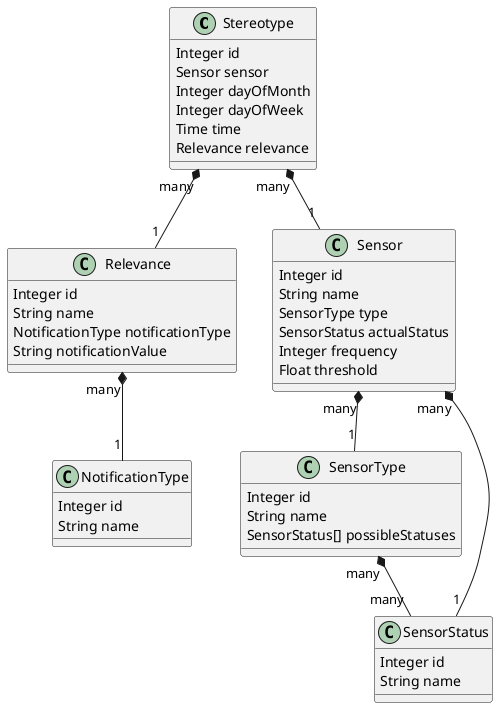 @startuml
class Stereotype {
    Integer id
    Sensor sensor
    Integer dayOfMonth
    Integer dayOfWeek
    Time time
    Relevance relevance
}

class Relevance {
    Integer id
    String name
    NotificationType notificationType
    String notificationValue
}

class NotificationType {
    Integer id
    String name
}

class Sensor {
    Integer id
    String name
    SensorType type
    SensorStatus actualStatus
    Integer frequency
    Float threshold
}

class SensorType {
    Integer id
    String name
    SensorStatus[] possibleStatuses
}

class SensorStatus {
    Integer id
    String name
}

Relevance "many" *-- "1" NotificationType
Stereotype "many" *-- "1" Relevance
Stereotype "many" *-- "1" Sensor
Sensor "many" *-- "1" SensorType
Sensor "many" *-- "1" SensorStatus
SensorType "many" *-- "many" SensorStatus
@enduml